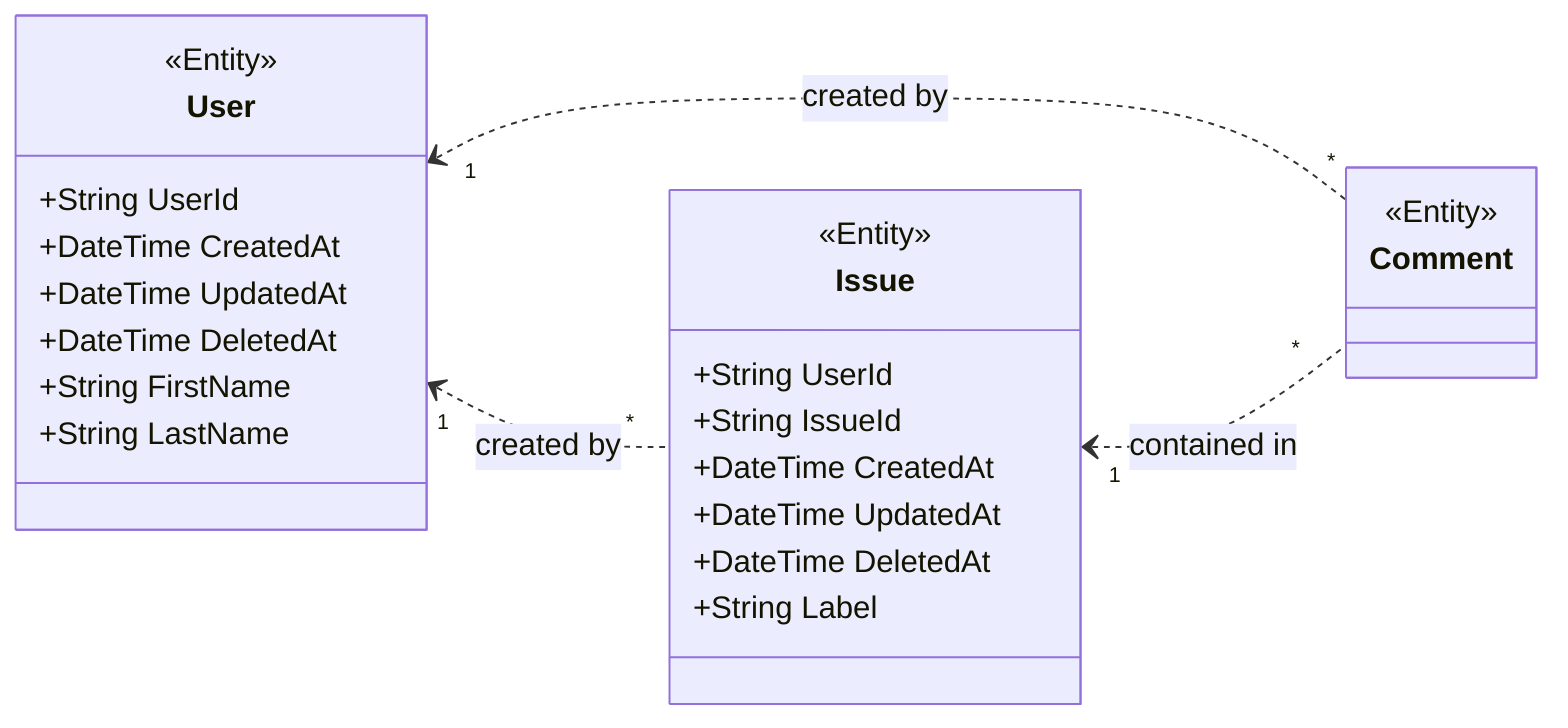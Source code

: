 classDiagram
    direction LR

    class User {
        <<Entity>>
        +String UserId
        +DateTime CreatedAt
        +DateTime UpdatedAt
        +DateTime DeletedAt
        +String FirstName
        +String LastName
    }
    class Issue {
        <<Entity>>
        +String UserId
        +String IssueId
        +DateTime CreatedAt
        +DateTime UpdatedAt
        +DateTime DeletedAt
        +String Label
    }
    class Comment {
        <<Entity>>
    }

    User "1" <.. "*" Issue : created by
    User "1" <.. "*" Comment : created by
    Issue "1" <.. "*" Comment : contained in